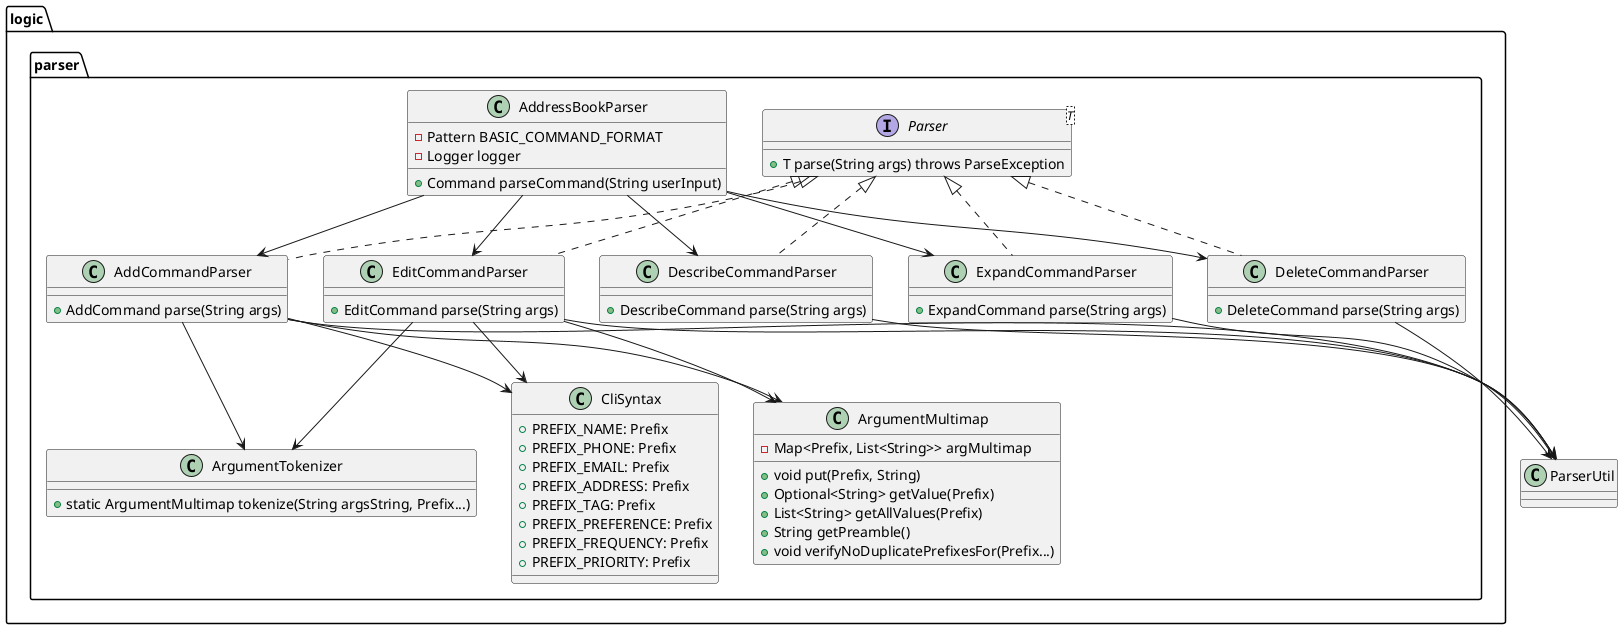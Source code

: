 @startuml

package "logic.parser" {
  interface Parser<T> {
    +T parse(String args) throws ParseException
  }

  class AddressBookParser {
    -Pattern BASIC_COMMAND_FORMAT
    -Logger logger
    +Command parseCommand(String userInput)
  }

  class ArgumentMultimap {
    -Map<Prefix, List<String>> argMultimap
    +void put(Prefix, String)
    +Optional<String> getValue(Prefix)
    +List<String> getAllValues(Prefix)
    +String getPreamble()
    +void verifyNoDuplicatePrefixesFor(Prefix...)
  }

  class ArgumentTokenizer {
    +static ArgumentMultimap tokenize(String argsString, Prefix...)
  }

  class CliSyntax {
    +PREFIX_NAME: Prefix
    +PREFIX_PHONE: Prefix
    +PREFIX_EMAIL: Prefix
    +PREFIX_ADDRESS: Prefix
    +PREFIX_TAG: Prefix
    +PREFIX_PREFERENCE: Prefix
    +PREFIX_FREQUENCY: Prefix
    +PREFIX_PRIORITY: Prefix
  }

  class AddCommandParser {
    +AddCommand parse(String args)
  }

  class EditCommandParser {
    +EditCommand parse(String args)
  }

  class DeleteCommandParser {
    +DeleteCommand parse(String args)
  }

  class DescribeCommandParser {
    +DescribeCommand parse(String args)
  }

  class ExpandCommandParser {
    +ExpandCommand parse(String args)
  }
}


Parser <|.. AddCommandParser
Parser <|.. EditCommandParser
Parser <|.. DeleteCommandParser
Parser <|.. DescribeCommandParser
Parser <|.. ExpandCommandParser

AddCommandParser --> ArgumentMultimap
AddCommandParser --> ArgumentTokenizer
AddCommandParser --> CliSyntax
AddCommandParser --> ParserUtil

EditCommandParser --> ArgumentMultimap
EditCommandParser --> ArgumentTokenizer
EditCommandParser --> CliSyntax
EditCommandParser --> ParserUtil

DeleteCommandParser --> ParserUtil
DescribeCommandParser --> ParserUtil
ExpandCommandParser --> ParserUtil

AddressBookParser --> AddCommandParser
AddressBookParser --> EditCommandParser
AddressBookParser --> DeleteCommandParser
AddressBookParser --> DescribeCommandParser
AddressBookParser --> ExpandCommandParser

@enduml


